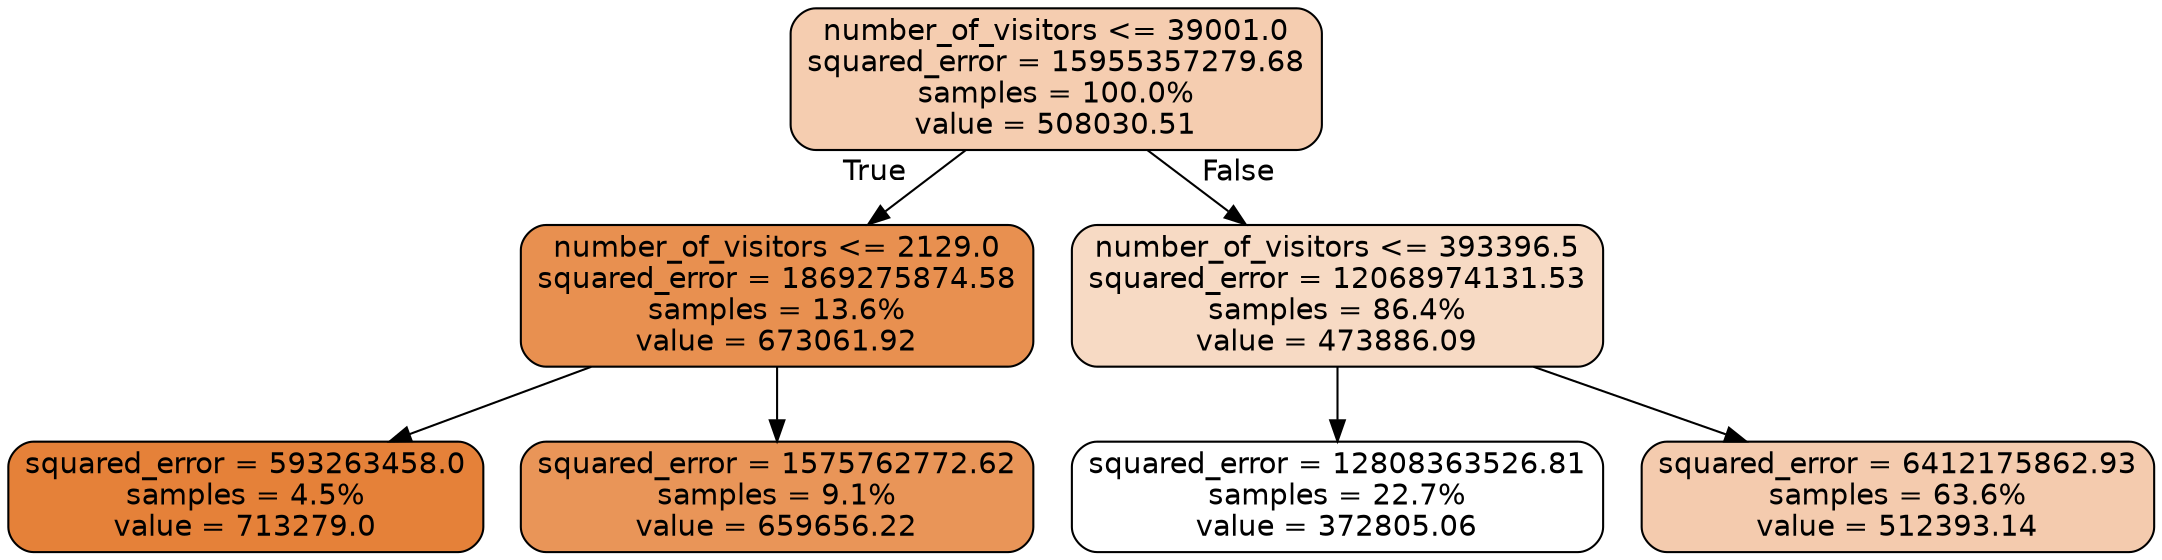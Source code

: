 digraph Tree {
node [shape=box, style="filled, rounded", color="black", fontname="helvetica"] ;
edge [fontname="helvetica"] ;
0 [label="number_of_visitors <= 39001.0\nsquared_error = 15955357279.68\nsamples = 100.0%\nvalue = 508030.51", fillcolor="#f5cdb0"] ;
1 [label="number_of_visitors <= 2129.0\nsquared_error = 1869275874.58\nsamples = 13.6%\nvalue = 673061.92", fillcolor="#e89050"] ;
0 -> 1 [labeldistance=2.5, labelangle=45, headlabel="True"] ;
2 [label="squared_error = 593263458.0\nsamples = 4.5%\nvalue = 713279.0", fillcolor="#e58139"] ;
1 -> 2 ;
3 [label="squared_error = 1575762772.62\nsamples = 9.1%\nvalue = 659656.22", fillcolor="#e99558"] ;
1 -> 3 ;
4 [label="number_of_visitors <= 393396.5\nsquared_error = 12068974131.53\nsamples = 86.4%\nvalue = 473886.09", fillcolor="#f7dac4"] ;
0 -> 4 [labeldistance=2.5, labelangle=-45, headlabel="False"] ;
5 [label="squared_error = 12808363526.81\nsamples = 22.7%\nvalue = 372805.06", fillcolor="#ffffff"] ;
4 -> 5 ;
6 [label="squared_error = 6412175862.93\nsamples = 63.6%\nvalue = 512393.14", fillcolor="#f4cbae"] ;
4 -> 6 ;
}
